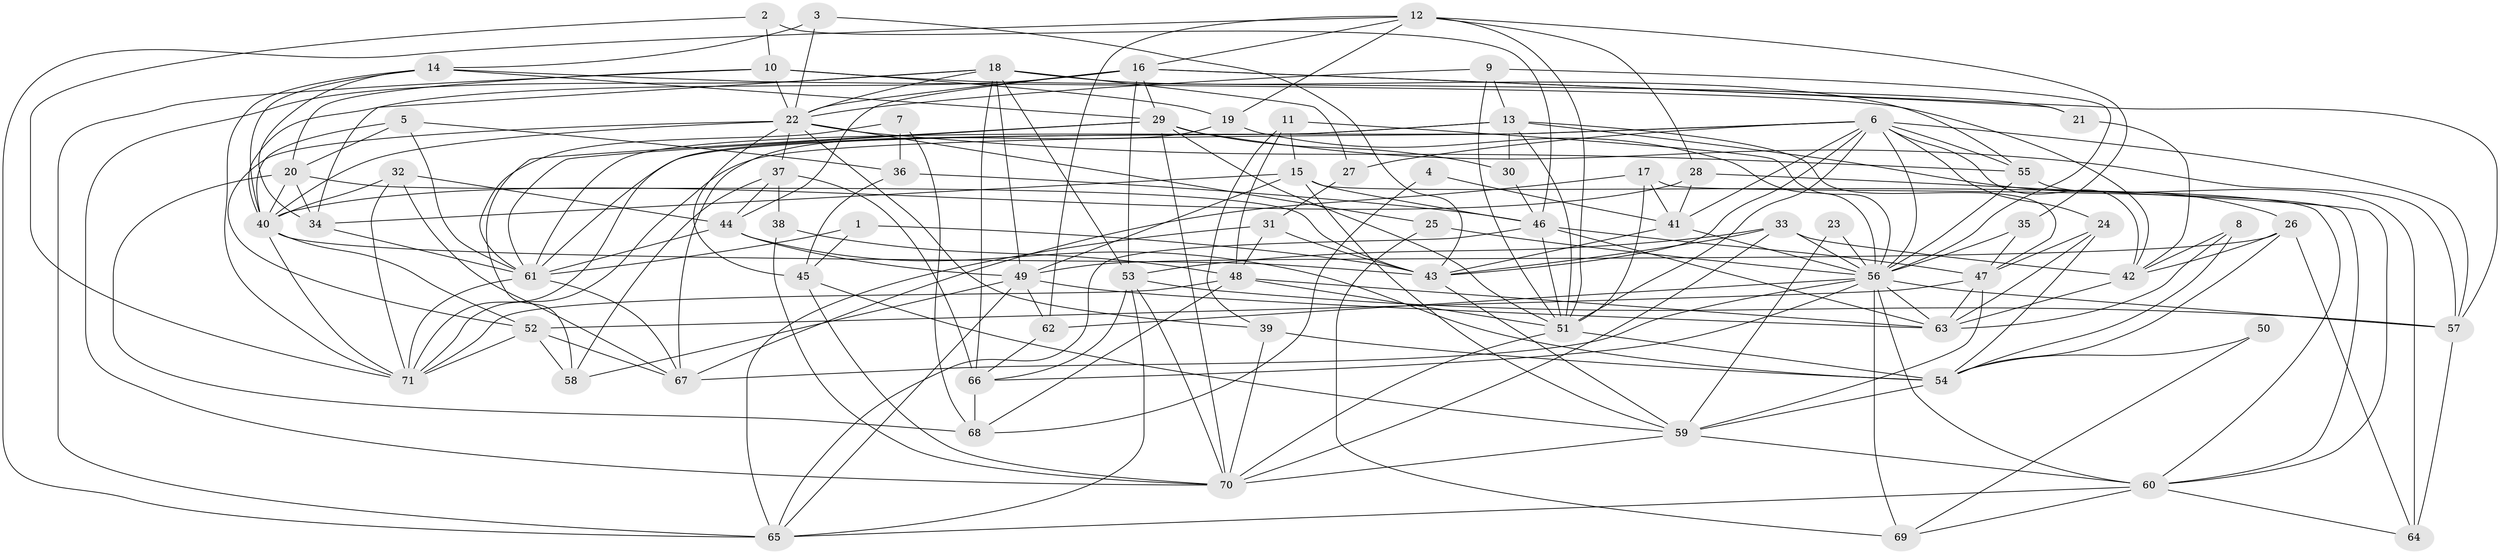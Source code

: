// original degree distribution, {4: 0.2323943661971831, 6: 0.14084507042253522, 3: 0.3028169014084507, 2: 0.13380281690140844, 5: 0.14788732394366197, 7: 0.028169014084507043, 8: 0.014084507042253521}
// Generated by graph-tools (version 1.1) at 2025/50/03/09/25 03:50:11]
// undirected, 71 vertices, 206 edges
graph export_dot {
graph [start="1"]
  node [color=gray90,style=filled];
  1;
  2;
  3;
  4;
  5;
  6;
  7;
  8;
  9;
  10;
  11;
  12;
  13;
  14;
  15;
  16;
  17;
  18;
  19;
  20;
  21;
  22;
  23;
  24;
  25;
  26;
  27;
  28;
  29;
  30;
  31;
  32;
  33;
  34;
  35;
  36;
  37;
  38;
  39;
  40;
  41;
  42;
  43;
  44;
  45;
  46;
  47;
  48;
  49;
  50;
  51;
  52;
  53;
  54;
  55;
  56;
  57;
  58;
  59;
  60;
  61;
  62;
  63;
  64;
  65;
  66;
  67;
  68;
  69;
  70;
  71;
  1 -- 43 [weight=1.0];
  1 -- 45 [weight=1.0];
  1 -- 61 [weight=1.0];
  2 -- 10 [weight=1.0];
  2 -- 46 [weight=1.0];
  2 -- 71 [weight=1.0];
  3 -- 14 [weight=1.0];
  3 -- 22 [weight=1.0];
  3 -- 43 [weight=1.0];
  4 -- 41 [weight=1.0];
  4 -- 68 [weight=1.0];
  5 -- 20 [weight=1.0];
  5 -- 36 [weight=1.0];
  5 -- 40 [weight=1.0];
  5 -- 61 [weight=1.0];
  6 -- 24 [weight=1.0];
  6 -- 27 [weight=1.0];
  6 -- 41 [weight=1.0];
  6 -- 42 [weight=1.0];
  6 -- 43 [weight=1.0];
  6 -- 51 [weight=1.0];
  6 -- 55 [weight=1.0];
  6 -- 56 [weight=1.0];
  6 -- 57 [weight=1.0];
  6 -- 61 [weight=1.0];
  6 -- 71 [weight=1.0];
  7 -- 36 [weight=1.0];
  7 -- 61 [weight=1.0];
  7 -- 68 [weight=1.0];
  8 -- 42 [weight=1.0];
  8 -- 54 [weight=1.0];
  8 -- 63 [weight=1.0];
  9 -- 13 [weight=1.0];
  9 -- 22 [weight=1.0];
  9 -- 51 [weight=1.0];
  9 -- 56 [weight=1.0];
  10 -- 19 [weight=1.0];
  10 -- 20 [weight=1.0];
  10 -- 21 [weight=1.0];
  10 -- 22 [weight=1.0];
  10 -- 65 [weight=1.0];
  11 -- 15 [weight=1.0];
  11 -- 39 [weight=1.0];
  11 -- 48 [weight=1.0];
  11 -- 56 [weight=1.0];
  12 -- 16 [weight=1.0];
  12 -- 19 [weight=1.0];
  12 -- 28 [weight=1.0];
  12 -- 35 [weight=1.0];
  12 -- 51 [weight=1.0];
  12 -- 62 [weight=1.0];
  12 -- 65 [weight=1.0];
  13 -- 26 [weight=1.0];
  13 -- 30 [weight=1.0];
  13 -- 47 [weight=1.0];
  13 -- 51 [weight=1.0];
  13 -- 61 [weight=1.0];
  13 -- 71 [weight=1.0];
  14 -- 29 [weight=1.0];
  14 -- 34 [weight=1.0];
  14 -- 40 [weight=1.0];
  14 -- 42 [weight=1.0];
  14 -- 71 [weight=1.0];
  15 -- 34 [weight=1.0];
  15 -- 46 [weight=1.0];
  15 -- 49 [weight=1.0];
  15 -- 59 [weight=1.0];
  15 -- 60 [weight=1.0];
  16 -- 21 [weight=1.0];
  16 -- 22 [weight=1.0];
  16 -- 29 [weight=1.0];
  16 -- 40 [weight=1.0];
  16 -- 44 [weight=1.0];
  16 -- 53 [weight=1.0];
  16 -- 57 [weight=1.0];
  17 -- 41 [weight=1.0];
  17 -- 51 [weight=1.0];
  17 -- 60 [weight=1.0];
  17 -- 67 [weight=1.0];
  18 -- 22 [weight=1.0];
  18 -- 27 [weight=1.0];
  18 -- 34 [weight=1.0];
  18 -- 49 [weight=1.0];
  18 -- 53 [weight=1.0];
  18 -- 55 [weight=1.0];
  18 -- 66 [weight=1.0];
  18 -- 70 [weight=1.0];
  19 -- 56 [weight=1.0];
  19 -- 67 [weight=1.0];
  20 -- 34 [weight=1.0];
  20 -- 40 [weight=1.0];
  20 -- 43 [weight=1.0];
  20 -- 68 [weight=1.0];
  21 -- 42 [weight=1.0];
  22 -- 25 [weight=1.0];
  22 -- 37 [weight=1.0];
  22 -- 39 [weight=1.0];
  22 -- 40 [weight=1.0];
  22 -- 45 [weight=1.0];
  22 -- 52 [weight=1.0];
  22 -- 55 [weight=1.0];
  23 -- 56 [weight=1.0];
  23 -- 59 [weight=1.0];
  24 -- 47 [weight=1.0];
  24 -- 54 [weight=1.0];
  24 -- 63 [weight=1.0];
  25 -- 56 [weight=1.0];
  25 -- 69 [weight=1.0];
  26 -- 42 [weight=1.0];
  26 -- 49 [weight=1.0];
  26 -- 54 [weight=1.0];
  26 -- 64 [weight=1.0];
  27 -- 31 [weight=1.0];
  28 -- 40 [weight=1.0];
  28 -- 41 [weight=1.0];
  28 -- 60 [weight=1.0];
  29 -- 30 [weight=1.0];
  29 -- 51 [weight=1.0];
  29 -- 57 [weight=1.0];
  29 -- 58 [weight=1.0];
  29 -- 61 [weight=1.0];
  29 -- 70 [weight=1.0];
  30 -- 46 [weight=1.0];
  31 -- 43 [weight=1.0];
  31 -- 48 [weight=1.0];
  31 -- 65 [weight=1.0];
  32 -- 40 [weight=1.0];
  32 -- 44 [weight=1.0];
  32 -- 67 [weight=1.0];
  32 -- 71 [weight=1.0];
  33 -- 42 [weight=1.0];
  33 -- 43 [weight=1.0];
  33 -- 53 [weight=1.0];
  33 -- 56 [weight=1.0];
  33 -- 70 [weight=1.0];
  34 -- 61 [weight=1.0];
  35 -- 47 [weight=1.0];
  35 -- 56 [weight=1.0];
  36 -- 45 [weight=1.0];
  36 -- 46 [weight=2.0];
  37 -- 38 [weight=1.0];
  37 -- 44 [weight=1.0];
  37 -- 58 [weight=1.0];
  37 -- 66 [weight=1.0];
  38 -- 48 [weight=1.0];
  38 -- 70 [weight=1.0];
  39 -- 54 [weight=1.0];
  39 -- 70 [weight=1.0];
  40 -- 43 [weight=1.0];
  40 -- 52 [weight=1.0];
  40 -- 71 [weight=1.0];
  41 -- 43 [weight=1.0];
  41 -- 56 [weight=1.0];
  42 -- 63 [weight=1.0];
  43 -- 59 [weight=1.0];
  44 -- 49 [weight=1.0];
  44 -- 54 [weight=1.0];
  44 -- 61 [weight=1.0];
  45 -- 59 [weight=1.0];
  45 -- 70 [weight=1.0];
  46 -- 47 [weight=1.0];
  46 -- 51 [weight=1.0];
  46 -- 63 [weight=1.0];
  46 -- 65 [weight=1.0];
  47 -- 52 [weight=1.0];
  47 -- 59 [weight=1.0];
  47 -- 63 [weight=1.0];
  48 -- 51 [weight=1.0];
  48 -- 63 [weight=1.0];
  48 -- 68 [weight=1.0];
  48 -- 71 [weight=1.0];
  49 -- 58 [weight=1.0];
  49 -- 62 [weight=1.0];
  49 -- 63 [weight=1.0];
  49 -- 65 [weight=1.0];
  50 -- 54 [weight=1.0];
  50 -- 69 [weight=1.0];
  51 -- 54 [weight=1.0];
  51 -- 70 [weight=1.0];
  52 -- 58 [weight=2.0];
  52 -- 67 [weight=1.0];
  52 -- 71 [weight=1.0];
  53 -- 57 [weight=1.0];
  53 -- 65 [weight=1.0];
  53 -- 66 [weight=1.0];
  53 -- 70 [weight=1.0];
  54 -- 59 [weight=1.0];
  55 -- 56 [weight=1.0];
  55 -- 64 [weight=1.0];
  56 -- 57 [weight=1.0];
  56 -- 60 [weight=1.0];
  56 -- 62 [weight=1.0];
  56 -- 63 [weight=1.0];
  56 -- 66 [weight=1.0];
  56 -- 67 [weight=2.0];
  56 -- 69 [weight=1.0];
  57 -- 64 [weight=2.0];
  59 -- 60 [weight=1.0];
  59 -- 70 [weight=1.0];
  60 -- 64 [weight=1.0];
  60 -- 65 [weight=1.0];
  60 -- 69 [weight=1.0];
  61 -- 67 [weight=1.0];
  61 -- 71 [weight=1.0];
  62 -- 66 [weight=1.0];
  66 -- 68 [weight=1.0];
}
